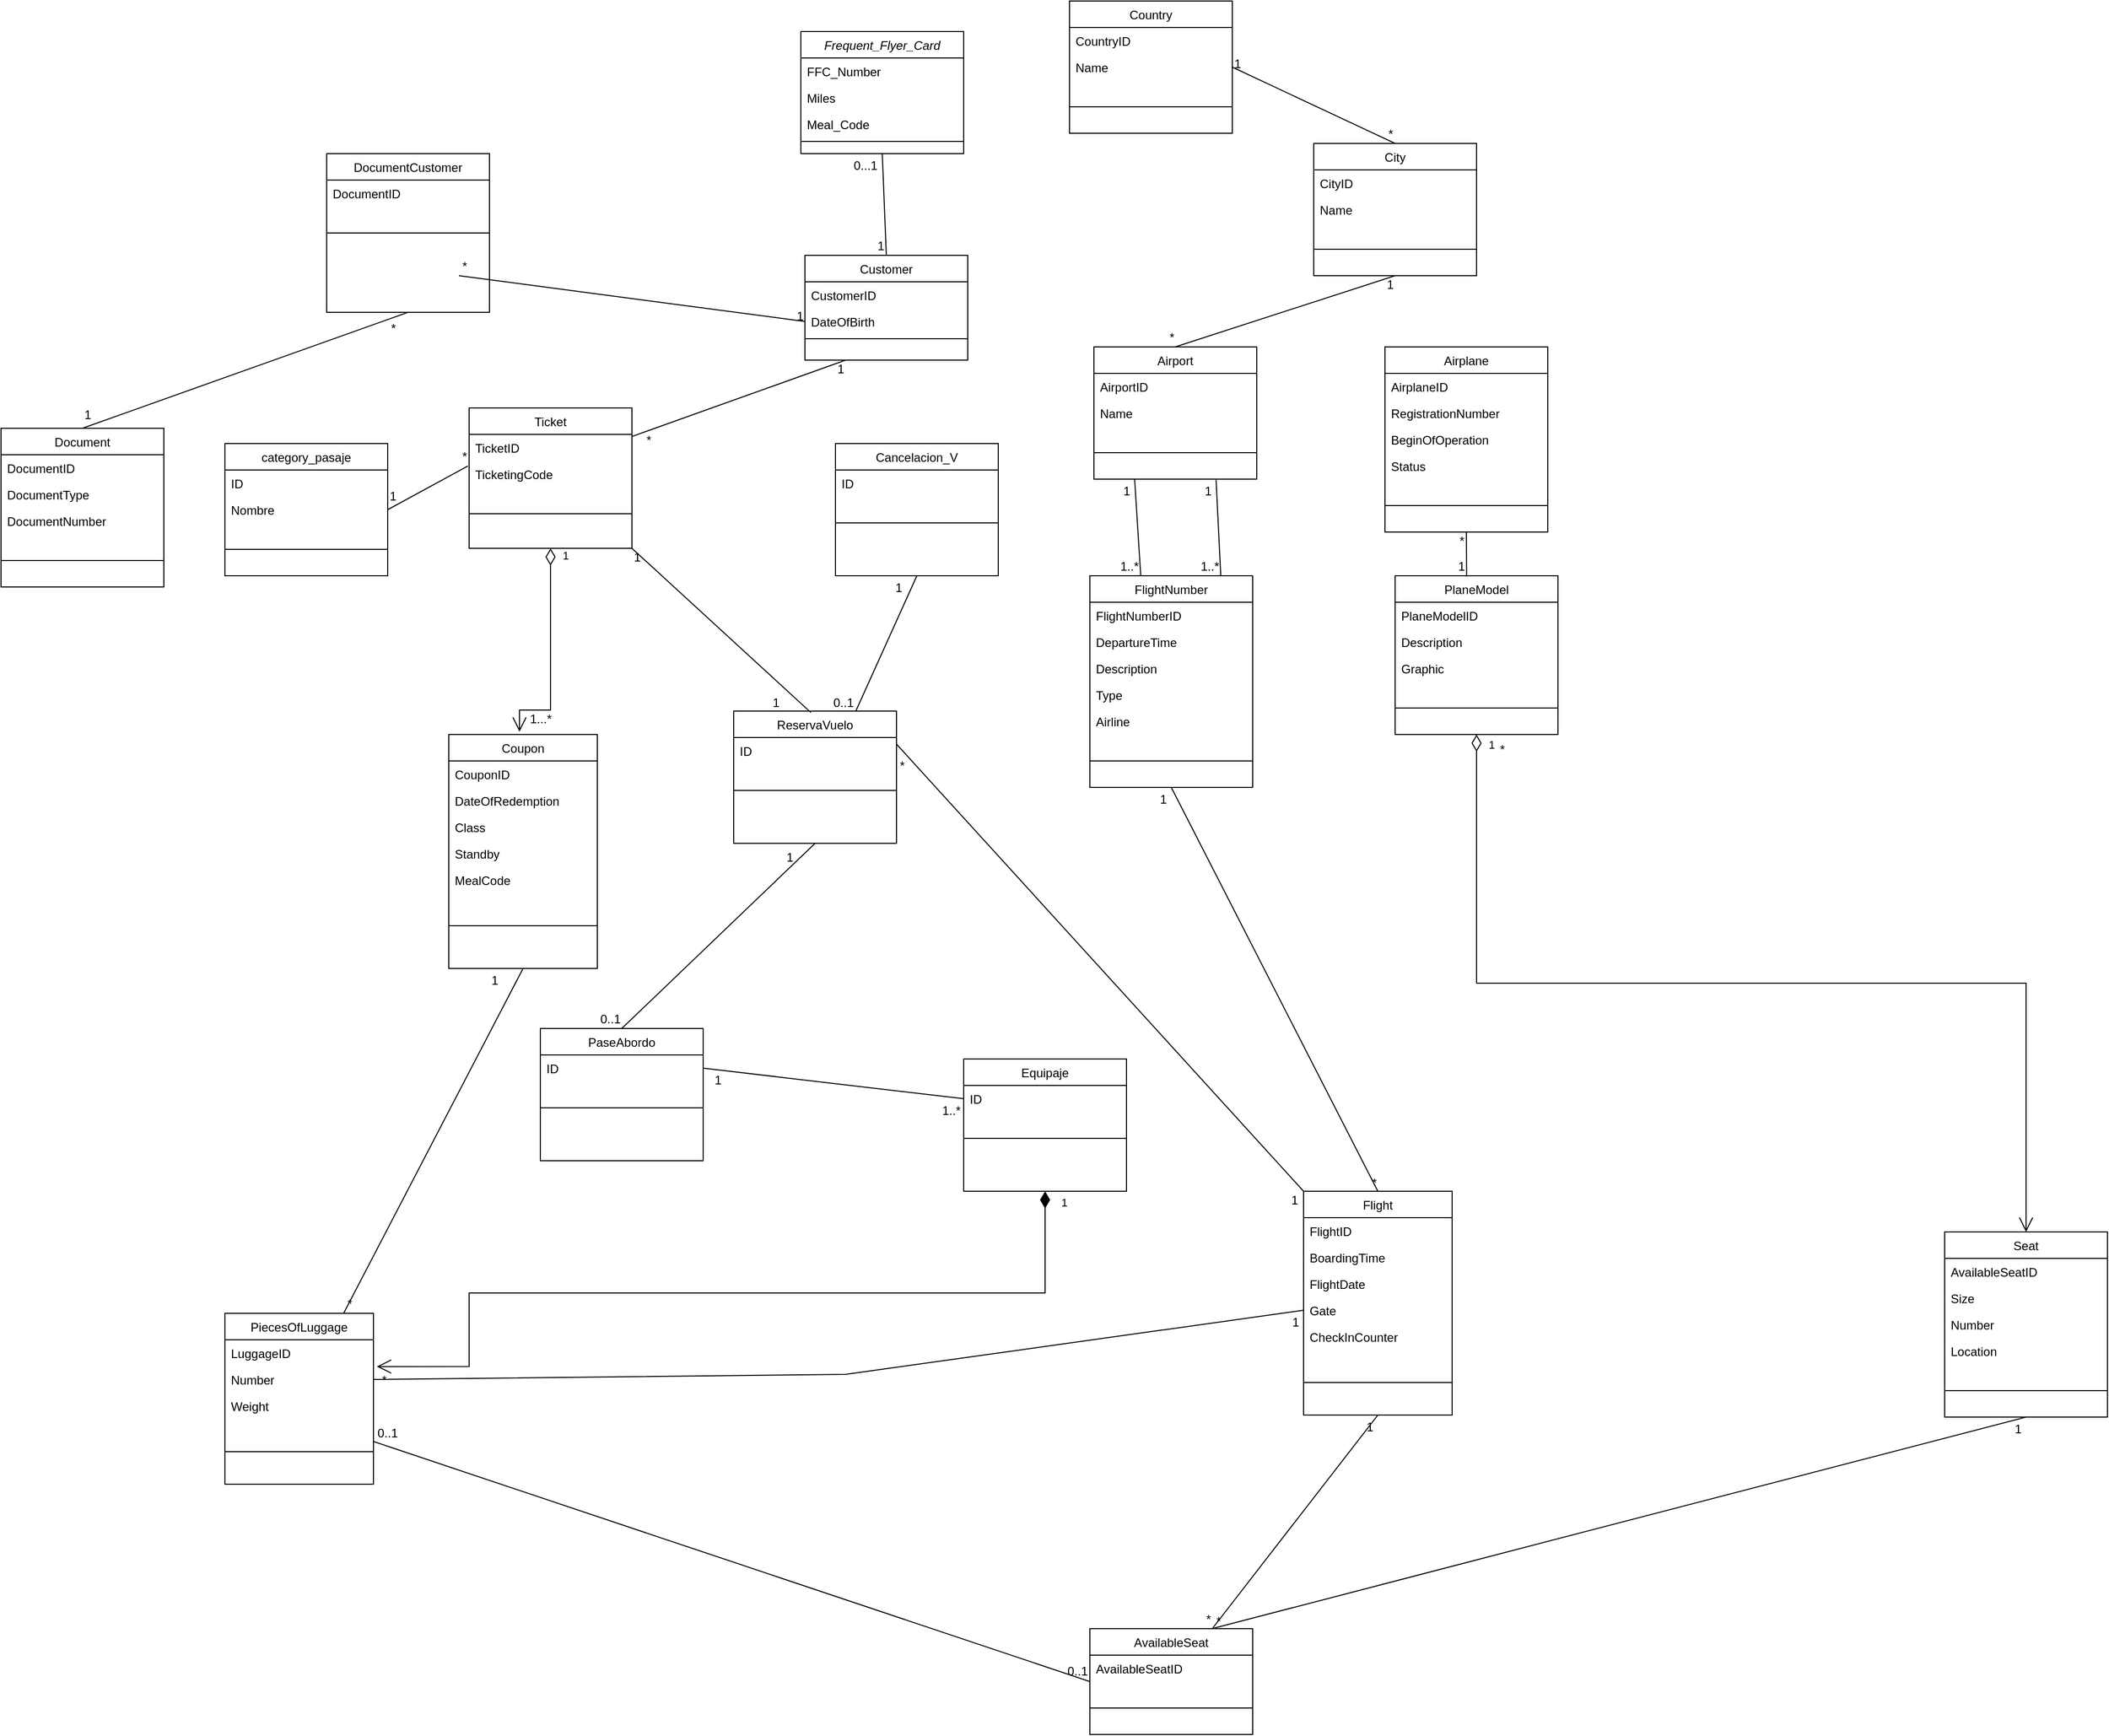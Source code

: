 <mxfile version="24.7.10">
  <diagram id="C5RBs43oDa-KdzZeNtuy" name="Page-1">
    <mxGraphModel dx="1706" dy="371" grid="1" gridSize="10" guides="1" tooltips="1" connect="1" arrows="1" fold="1" page="1" pageScale="1" pageWidth="827" pageHeight="1169" math="0" shadow="0">
      <root>
        <mxCell id="WIyWlLk6GJQsqaUBKTNV-0" />
        <mxCell id="WIyWlLk6GJQsqaUBKTNV-1" parent="WIyWlLk6GJQsqaUBKTNV-0" />
        <mxCell id="zkfFHV4jXpPFQw0GAbJ--0" value="Frequent_Flyer_Card" style="swimlane;fontStyle=2;align=center;verticalAlign=top;childLayout=stackLayout;horizontal=1;startSize=26;horizontalStack=0;resizeParent=1;resizeLast=0;collapsible=1;marginBottom=0;rounded=0;shadow=0;strokeWidth=1;" parent="WIyWlLk6GJQsqaUBKTNV-1" vertex="1">
          <mxGeometry x="46" y="50" width="160" height="120" as="geometry">
            <mxRectangle x="230" y="140" width="160" height="26" as="alternateBounds" />
          </mxGeometry>
        </mxCell>
        <mxCell id="zkfFHV4jXpPFQw0GAbJ--1" value="FFC_Number " style="text;align=left;verticalAlign=top;spacingLeft=4;spacingRight=4;overflow=hidden;rotatable=0;points=[[0,0.5],[1,0.5]];portConstraint=eastwest;" parent="zkfFHV4jXpPFQw0GAbJ--0" vertex="1">
          <mxGeometry y="26" width="160" height="26" as="geometry" />
        </mxCell>
        <mxCell id="zkfFHV4jXpPFQw0GAbJ--2" value="Miles " style="text;align=left;verticalAlign=top;spacingLeft=4;spacingRight=4;overflow=hidden;rotatable=0;points=[[0,0.5],[1,0.5]];portConstraint=eastwest;rounded=0;shadow=0;html=0;" parent="zkfFHV4jXpPFQw0GAbJ--0" vertex="1">
          <mxGeometry y="52" width="160" height="26" as="geometry" />
        </mxCell>
        <mxCell id="zkfFHV4jXpPFQw0GAbJ--3" value="Meal_Code " style="text;align=left;verticalAlign=top;spacingLeft=4;spacingRight=4;overflow=hidden;rotatable=0;points=[[0,0.5],[1,0.5]];portConstraint=eastwest;rounded=0;shadow=0;html=0;" parent="zkfFHV4jXpPFQw0GAbJ--0" vertex="1">
          <mxGeometry y="78" width="160" height="26" as="geometry" />
        </mxCell>
        <mxCell id="zkfFHV4jXpPFQw0GAbJ--4" value="" style="line;html=1;strokeWidth=1;align=left;verticalAlign=middle;spacingTop=-1;spacingLeft=3;spacingRight=3;rotatable=0;labelPosition=right;points=[];portConstraint=eastwest;" parent="zkfFHV4jXpPFQw0GAbJ--0" vertex="1">
          <mxGeometry y="104" width="160" height="8" as="geometry" />
        </mxCell>
        <mxCell id="zkfFHV4jXpPFQw0GAbJ--6" value="Ticket " style="swimlane;fontStyle=0;align=center;verticalAlign=top;childLayout=stackLayout;horizontal=1;startSize=26;horizontalStack=0;resizeParent=1;resizeLast=0;collapsible=1;marginBottom=0;rounded=0;shadow=0;strokeWidth=1;" parent="WIyWlLk6GJQsqaUBKTNV-1" vertex="1">
          <mxGeometry x="-280" y="420" width="160" height="138" as="geometry">
            <mxRectangle x="130" y="380" width="160" height="26" as="alternateBounds" />
          </mxGeometry>
        </mxCell>
        <mxCell id="zkfFHV4jXpPFQw0GAbJ--7" value="TicketID " style="text;align=left;verticalAlign=top;spacingLeft=4;spacingRight=4;overflow=hidden;rotatable=0;points=[[0,0.5],[1,0.5]];portConstraint=eastwest;" parent="zkfFHV4jXpPFQw0GAbJ--6" vertex="1">
          <mxGeometry y="26" width="160" height="26" as="geometry" />
        </mxCell>
        <mxCell id="zkfFHV4jXpPFQw0GAbJ--8" value="TicketingCode " style="text;align=left;verticalAlign=top;spacingLeft=4;spacingRight=4;overflow=hidden;rotatable=0;points=[[0,0.5],[1,0.5]];portConstraint=eastwest;rounded=0;shadow=0;html=0;" parent="zkfFHV4jXpPFQw0GAbJ--6" vertex="1">
          <mxGeometry y="52" width="160" height="26" as="geometry" />
        </mxCell>
        <mxCell id="zkfFHV4jXpPFQw0GAbJ--9" value="" style="line;html=1;strokeWidth=1;align=left;verticalAlign=middle;spacingTop=-1;spacingLeft=3;spacingRight=3;rotatable=0;labelPosition=right;points=[];portConstraint=eastwest;" parent="zkfFHV4jXpPFQw0GAbJ--6" vertex="1">
          <mxGeometry y="78" width="160" height="52" as="geometry" />
        </mxCell>
        <mxCell id="zkfFHV4jXpPFQw0GAbJ--13" value="Coupon" style="swimlane;fontStyle=0;align=center;verticalAlign=top;childLayout=stackLayout;horizontal=1;startSize=26;horizontalStack=0;resizeParent=1;resizeLast=0;collapsible=1;marginBottom=0;rounded=0;shadow=0;strokeWidth=1;" parent="WIyWlLk6GJQsqaUBKTNV-1" vertex="1">
          <mxGeometry x="-300" y="741" width="146" height="230" as="geometry">
            <mxRectangle x="340" y="380" width="170" height="26" as="alternateBounds" />
          </mxGeometry>
        </mxCell>
        <mxCell id="zkfFHV4jXpPFQw0GAbJ--14" value="CouponID " style="text;align=left;verticalAlign=top;spacingLeft=4;spacingRight=4;overflow=hidden;rotatable=0;points=[[0,0.5],[1,0.5]];portConstraint=eastwest;" parent="zkfFHV4jXpPFQw0GAbJ--13" vertex="1">
          <mxGeometry y="26" width="146" height="26" as="geometry" />
        </mxCell>
        <mxCell id="aEW0kVgcBHZRuqcz1grC-17" value="DateOfRedemption " style="text;align=left;verticalAlign=top;spacingLeft=4;spacingRight=4;overflow=hidden;rotatable=0;points=[[0,0.5],[1,0.5]];portConstraint=eastwest;" parent="zkfFHV4jXpPFQw0GAbJ--13" vertex="1">
          <mxGeometry y="52" width="146" height="26" as="geometry" />
        </mxCell>
        <mxCell id="aEW0kVgcBHZRuqcz1grC-18" value="Class " style="text;align=left;verticalAlign=top;spacingLeft=4;spacingRight=4;overflow=hidden;rotatable=0;points=[[0,0.5],[1,0.5]];portConstraint=eastwest;" parent="zkfFHV4jXpPFQw0GAbJ--13" vertex="1">
          <mxGeometry y="78" width="146" height="26" as="geometry" />
        </mxCell>
        <mxCell id="aEW0kVgcBHZRuqcz1grC-19" value="Standby " style="text;align=left;verticalAlign=top;spacingLeft=4;spacingRight=4;overflow=hidden;rotatable=0;points=[[0,0.5],[1,0.5]];portConstraint=eastwest;" parent="zkfFHV4jXpPFQw0GAbJ--13" vertex="1">
          <mxGeometry y="104" width="146" height="26" as="geometry" />
        </mxCell>
        <mxCell id="aEW0kVgcBHZRuqcz1grC-20" value="MealCode " style="text;align=left;verticalAlign=top;spacingLeft=4;spacingRight=4;overflow=hidden;rotatable=0;points=[[0,0.5],[1,0.5]];portConstraint=eastwest;" parent="zkfFHV4jXpPFQw0GAbJ--13" vertex="1">
          <mxGeometry y="130" width="146" height="26" as="geometry" />
        </mxCell>
        <mxCell id="zkfFHV4jXpPFQw0GAbJ--15" value="" style="line;html=1;strokeWidth=1;align=left;verticalAlign=middle;spacingTop=-1;spacingLeft=3;spacingRight=3;rotatable=0;labelPosition=right;points=[];portConstraint=eastwest;" parent="zkfFHV4jXpPFQw0GAbJ--13" vertex="1">
          <mxGeometry y="156" width="146" height="64" as="geometry" />
        </mxCell>
        <mxCell id="zkfFHV4jXpPFQw0GAbJ--17" value="Customer" style="swimlane;fontStyle=0;align=center;verticalAlign=top;childLayout=stackLayout;horizontal=1;startSize=26;horizontalStack=0;resizeParent=1;resizeLast=0;collapsible=1;marginBottom=0;rounded=0;shadow=0;strokeWidth=1;" parent="WIyWlLk6GJQsqaUBKTNV-1" vertex="1">
          <mxGeometry x="50" y="270" width="160" height="103" as="geometry">
            <mxRectangle x="550" y="140" width="160" height="26" as="alternateBounds" />
          </mxGeometry>
        </mxCell>
        <mxCell id="zkfFHV4jXpPFQw0GAbJ--18" value="CustomerID " style="text;align=left;verticalAlign=top;spacingLeft=4;spacingRight=4;overflow=hidden;rotatable=0;points=[[0,0.5],[1,0.5]];portConstraint=eastwest;" parent="zkfFHV4jXpPFQw0GAbJ--17" vertex="1">
          <mxGeometry y="26" width="160" height="26" as="geometry" />
        </mxCell>
        <mxCell id="zkfFHV4jXpPFQw0GAbJ--20" value="DateOfBirth " style="text;align=left;verticalAlign=top;spacingLeft=4;spacingRight=4;overflow=hidden;rotatable=0;points=[[0,0.5],[1,0.5]];portConstraint=eastwest;rounded=0;shadow=0;html=0;" parent="zkfFHV4jXpPFQw0GAbJ--17" vertex="1">
          <mxGeometry y="52" width="160" height="26" as="geometry" />
        </mxCell>
        <mxCell id="zkfFHV4jXpPFQw0GAbJ--23" value="" style="line;html=1;strokeWidth=1;align=left;verticalAlign=middle;spacingTop=-1;spacingLeft=3;spacingRight=3;rotatable=0;labelPosition=right;points=[];portConstraint=eastwest;" parent="zkfFHV4jXpPFQw0GAbJ--17" vertex="1">
          <mxGeometry y="78" width="160" height="8" as="geometry" />
        </mxCell>
        <mxCell id="aEW0kVgcBHZRuqcz1grC-7" value="" style="endArrow=none;html=1;rounded=0;exitX=0.5;exitY=1;exitDx=0;exitDy=0;entryX=0.5;entryY=0;entryDx=0;entryDy=0;" parent="WIyWlLk6GJQsqaUBKTNV-1" source="zkfFHV4jXpPFQw0GAbJ--0" target="zkfFHV4jXpPFQw0GAbJ--17" edge="1">
          <mxGeometry relative="1" as="geometry">
            <mxPoint x="330" y="300" as="sourcePoint" />
            <mxPoint x="490" y="300" as="targetPoint" />
          </mxGeometry>
        </mxCell>
        <mxCell id="aEW0kVgcBHZRuqcz1grC-8" value="0...1" style="resizable=0;html=1;whiteSpace=wrap;align=left;verticalAlign=bottom;" parent="aEW0kVgcBHZRuqcz1grC-7" connectable="0" vertex="1">
          <mxGeometry x="-1" relative="1" as="geometry">
            <mxPoint x="-30" y="20" as="offset" />
          </mxGeometry>
        </mxCell>
        <mxCell id="aEW0kVgcBHZRuqcz1grC-9" value="1" style="resizable=0;html=1;whiteSpace=wrap;align=right;verticalAlign=bottom;" parent="aEW0kVgcBHZRuqcz1grC-7" connectable="0" vertex="1">
          <mxGeometry x="1" relative="1" as="geometry" />
        </mxCell>
        <mxCell id="aEW0kVgcBHZRuqcz1grC-14" value="" style="endArrow=none;html=1;rounded=0;entryX=0.998;entryY=0.083;entryDx=0;entryDy=0;exitX=0.25;exitY=1;exitDx=0;exitDy=0;entryPerimeter=0;" parent="WIyWlLk6GJQsqaUBKTNV-1" source="zkfFHV4jXpPFQw0GAbJ--17" target="zkfFHV4jXpPFQw0GAbJ--7" edge="1">
          <mxGeometry relative="1" as="geometry">
            <mxPoint x="110" y="450" as="sourcePoint" />
            <mxPoint x="-100" y="467" as="targetPoint" />
          </mxGeometry>
        </mxCell>
        <mxCell id="aEW0kVgcBHZRuqcz1grC-15" value="1" style="resizable=0;html=1;whiteSpace=wrap;align=left;verticalAlign=bottom;" parent="aEW0kVgcBHZRuqcz1grC-14" connectable="0" vertex="1">
          <mxGeometry x="-1" relative="1" as="geometry">
            <mxPoint x="-10" y="17" as="offset" />
          </mxGeometry>
        </mxCell>
        <mxCell id="aEW0kVgcBHZRuqcz1grC-16" value="*" style="resizable=0;html=1;whiteSpace=wrap;align=right;verticalAlign=bottom;" parent="aEW0kVgcBHZRuqcz1grC-14" connectable="0" vertex="1">
          <mxGeometry x="1" relative="1" as="geometry">
            <mxPoint x="21" y="12" as="offset" />
          </mxGeometry>
        </mxCell>
        <mxCell id="aEW0kVgcBHZRuqcz1grC-26" value="1...*" style="text;html=1;align=center;verticalAlign=middle;resizable=0;points=[];autosize=1;strokeColor=none;fillColor=none;" parent="WIyWlLk6GJQsqaUBKTNV-1" vertex="1">
          <mxGeometry x="-230" y="711" width="40" height="30" as="geometry" />
        </mxCell>
        <mxCell id="aEW0kVgcBHZRuqcz1grC-27" value="PiecesOfLuggage " style="swimlane;fontStyle=0;align=center;verticalAlign=top;childLayout=stackLayout;horizontal=1;startSize=26;horizontalStack=0;resizeParent=1;resizeLast=0;collapsible=1;marginBottom=0;rounded=0;shadow=0;strokeWidth=1;" parent="WIyWlLk6GJQsqaUBKTNV-1" vertex="1">
          <mxGeometry x="-520" y="1310" width="146" height="168" as="geometry">
            <mxRectangle x="340" y="380" width="170" height="26" as="alternateBounds" />
          </mxGeometry>
        </mxCell>
        <mxCell id="aEW0kVgcBHZRuqcz1grC-28" value="LuggageID " style="text;align=left;verticalAlign=top;spacingLeft=4;spacingRight=4;overflow=hidden;rotatable=0;points=[[0,0.5],[1,0.5]];portConstraint=eastwest;" parent="aEW0kVgcBHZRuqcz1grC-27" vertex="1">
          <mxGeometry y="26" width="146" height="26" as="geometry" />
        </mxCell>
        <mxCell id="aEW0kVgcBHZRuqcz1grC-29" value="Number " style="text;align=left;verticalAlign=top;spacingLeft=4;spacingRight=4;overflow=hidden;rotatable=0;points=[[0,0.5],[1,0.5]];portConstraint=eastwest;" parent="aEW0kVgcBHZRuqcz1grC-27" vertex="1">
          <mxGeometry y="52" width="146" height="26" as="geometry" />
        </mxCell>
        <mxCell id="aEW0kVgcBHZRuqcz1grC-30" value="Weight " style="text;align=left;verticalAlign=top;spacingLeft=4;spacingRight=4;overflow=hidden;rotatable=0;points=[[0,0.5],[1,0.5]];portConstraint=eastwest;" parent="aEW0kVgcBHZRuqcz1grC-27" vertex="1">
          <mxGeometry y="78" width="146" height="26" as="geometry" />
        </mxCell>
        <mxCell id="aEW0kVgcBHZRuqcz1grC-33" value="" style="line;html=1;strokeWidth=1;align=left;verticalAlign=middle;spacingTop=-1;spacingLeft=3;spacingRight=3;rotatable=0;labelPosition=right;points=[];portConstraint=eastwest;" parent="aEW0kVgcBHZRuqcz1grC-27" vertex="1">
          <mxGeometry y="104" width="146" height="64" as="geometry" />
        </mxCell>
        <mxCell id="aEW0kVgcBHZRuqcz1grC-34" value="" style="endArrow=none;html=1;rounded=0;exitX=0.5;exitY=1;exitDx=0;exitDy=0;" parent="WIyWlLk6GJQsqaUBKTNV-1" source="zkfFHV4jXpPFQw0GAbJ--13" target="aEW0kVgcBHZRuqcz1grC-27" edge="1">
          <mxGeometry relative="1" as="geometry">
            <mxPoint x="290" y="1020" as="sourcePoint" />
            <mxPoint x="450" y="1020" as="targetPoint" />
          </mxGeometry>
        </mxCell>
        <mxCell id="aEW0kVgcBHZRuqcz1grC-35" value="1" style="resizable=0;html=1;whiteSpace=wrap;align=left;verticalAlign=bottom;" parent="aEW0kVgcBHZRuqcz1grC-34" connectable="0" vertex="1">
          <mxGeometry x="-1" relative="1" as="geometry">
            <mxPoint x="-33" y="20" as="offset" />
          </mxGeometry>
        </mxCell>
        <mxCell id="aEW0kVgcBHZRuqcz1grC-36" value="*" style="resizable=0;html=1;whiteSpace=wrap;align=right;verticalAlign=bottom;" parent="aEW0kVgcBHZRuqcz1grC-34" connectable="0" vertex="1">
          <mxGeometry x="1" relative="1" as="geometry">
            <mxPoint x="10" as="offset" />
          </mxGeometry>
        </mxCell>
        <mxCell id="aEW0kVgcBHZRuqcz1grC-38" value="Flight" style="swimlane;fontStyle=0;align=center;verticalAlign=top;childLayout=stackLayout;horizontal=1;startSize=26;horizontalStack=0;resizeParent=1;resizeLast=0;collapsible=1;marginBottom=0;rounded=0;shadow=0;strokeWidth=1;" parent="WIyWlLk6GJQsqaUBKTNV-1" vertex="1">
          <mxGeometry x="540" y="1190" width="146" height="220" as="geometry">
            <mxRectangle x="340" y="380" width="170" height="26" as="alternateBounds" />
          </mxGeometry>
        </mxCell>
        <mxCell id="aEW0kVgcBHZRuqcz1grC-39" value="FlightID " style="text;align=left;verticalAlign=top;spacingLeft=4;spacingRight=4;overflow=hidden;rotatable=0;points=[[0,0.5],[1,0.5]];portConstraint=eastwest;" parent="aEW0kVgcBHZRuqcz1grC-38" vertex="1">
          <mxGeometry y="26" width="146" height="26" as="geometry" />
        </mxCell>
        <mxCell id="aEW0kVgcBHZRuqcz1grC-40" value="BoardingTime " style="text;align=left;verticalAlign=top;spacingLeft=4;spacingRight=4;overflow=hidden;rotatable=0;points=[[0,0.5],[1,0.5]];portConstraint=eastwest;" parent="aEW0kVgcBHZRuqcz1grC-38" vertex="1">
          <mxGeometry y="52" width="146" height="26" as="geometry" />
        </mxCell>
        <mxCell id="aEW0kVgcBHZRuqcz1grC-41" value="FlightDate " style="text;align=left;verticalAlign=top;spacingLeft=4;spacingRight=4;overflow=hidden;rotatable=0;points=[[0,0.5],[1,0.5]];portConstraint=eastwest;" parent="aEW0kVgcBHZRuqcz1grC-38" vertex="1">
          <mxGeometry y="78" width="146" height="26" as="geometry" />
        </mxCell>
        <mxCell id="aEW0kVgcBHZRuqcz1grC-43" value="Gate " style="text;align=left;verticalAlign=top;spacingLeft=4;spacingRight=4;overflow=hidden;rotatable=0;points=[[0,0.5],[1,0.5]];portConstraint=eastwest;" parent="aEW0kVgcBHZRuqcz1grC-38" vertex="1">
          <mxGeometry y="104" width="146" height="26" as="geometry" />
        </mxCell>
        <mxCell id="aEW0kVgcBHZRuqcz1grC-44" value="CheckInCounter " style="text;align=left;verticalAlign=top;spacingLeft=4;spacingRight=4;overflow=hidden;rotatable=0;points=[[0,0.5],[1,0.5]];portConstraint=eastwest;" parent="aEW0kVgcBHZRuqcz1grC-38" vertex="1">
          <mxGeometry y="130" width="146" height="26" as="geometry" />
        </mxCell>
        <mxCell id="aEW0kVgcBHZRuqcz1grC-42" value="" style="line;html=1;strokeWidth=1;align=left;verticalAlign=middle;spacingTop=-1;spacingLeft=3;spacingRight=3;rotatable=0;labelPosition=right;points=[];portConstraint=eastwest;" parent="aEW0kVgcBHZRuqcz1grC-38" vertex="1">
          <mxGeometry y="156" width="146" height="64" as="geometry" />
        </mxCell>
        <mxCell id="aEW0kVgcBHZRuqcz1grC-48" value="AvailableSeat " style="swimlane;fontStyle=0;align=center;verticalAlign=top;childLayout=stackLayout;horizontal=1;startSize=26;horizontalStack=0;resizeParent=1;resizeLast=0;collapsible=1;marginBottom=0;rounded=0;shadow=0;strokeWidth=1;" parent="WIyWlLk6GJQsqaUBKTNV-1" vertex="1">
          <mxGeometry x="330" y="1620" width="160" height="104" as="geometry">
            <mxRectangle x="130" y="380" width="160" height="26" as="alternateBounds" />
          </mxGeometry>
        </mxCell>
        <mxCell id="aEW0kVgcBHZRuqcz1grC-49" value="AvailableSeatID " style="text;align=left;verticalAlign=top;spacingLeft=4;spacingRight=4;overflow=hidden;rotatable=0;points=[[0,0.5],[1,0.5]];portConstraint=eastwest;" parent="aEW0kVgcBHZRuqcz1grC-48" vertex="1">
          <mxGeometry y="26" width="160" height="26" as="geometry" />
        </mxCell>
        <mxCell id="aEW0kVgcBHZRuqcz1grC-51" value="" style="line;html=1;strokeWidth=1;align=left;verticalAlign=middle;spacingTop=-1;spacingLeft=3;spacingRight=3;rotatable=0;labelPosition=right;points=[];portConstraint=eastwest;" parent="aEW0kVgcBHZRuqcz1grC-48" vertex="1">
          <mxGeometry y="52" width="160" height="52" as="geometry" />
        </mxCell>
        <mxCell id="aEW0kVgcBHZRuqcz1grC-52" value="" style="endArrow=none;html=1;rounded=0;exitX=0.5;exitY=1;exitDx=0;exitDy=0;" parent="WIyWlLk6GJQsqaUBKTNV-1" source="aEW0kVgcBHZRuqcz1grC-38" target="aEW0kVgcBHZRuqcz1grC-48" edge="1">
          <mxGeometry relative="1" as="geometry">
            <mxPoint x="299" y="1190.0" as="sourcePoint" />
            <mxPoint x="145" y="1344.0" as="targetPoint" />
          </mxGeometry>
        </mxCell>
        <mxCell id="aEW0kVgcBHZRuqcz1grC-53" value="1" style="resizable=0;html=1;whiteSpace=wrap;align=left;verticalAlign=bottom;" parent="aEW0kVgcBHZRuqcz1grC-52" connectable="0" vertex="1">
          <mxGeometry x="-1" relative="1" as="geometry">
            <mxPoint x="-13" y="20" as="offset" />
          </mxGeometry>
        </mxCell>
        <mxCell id="aEW0kVgcBHZRuqcz1grC-54" value="*" style="resizable=0;html=1;whiteSpace=wrap;align=right;verticalAlign=bottom;" parent="aEW0kVgcBHZRuqcz1grC-52" connectable="0" vertex="1">
          <mxGeometry x="1" relative="1" as="geometry" />
        </mxCell>
        <mxCell id="aEW0kVgcBHZRuqcz1grC-55" value="" style="endArrow=none;html=1;rounded=0;exitX=0;exitY=0.5;exitDx=0;exitDy=0;entryX=1;entryY=0.75;entryDx=0;entryDy=0;" parent="WIyWlLk6GJQsqaUBKTNV-1" source="aEW0kVgcBHZRuqcz1grC-48" target="aEW0kVgcBHZRuqcz1grC-27" edge="1">
          <mxGeometry relative="1" as="geometry">
            <mxPoint x="294" y="1190.0" as="sourcePoint" />
            <mxPoint x="140" y="1344.0" as="targetPoint" />
          </mxGeometry>
        </mxCell>
        <mxCell id="aEW0kVgcBHZRuqcz1grC-56" value="0..1" style="resizable=0;html=1;whiteSpace=wrap;align=left;verticalAlign=bottom;" parent="aEW0kVgcBHZRuqcz1grC-55" connectable="0" vertex="1">
          <mxGeometry x="-1" relative="1" as="geometry">
            <mxPoint x="-24" y="-2" as="offset" />
          </mxGeometry>
        </mxCell>
        <mxCell id="aEW0kVgcBHZRuqcz1grC-57" value="0..1" style="resizable=0;html=1;whiteSpace=wrap;align=right;verticalAlign=bottom;" parent="aEW0kVgcBHZRuqcz1grC-55" connectable="0" vertex="1">
          <mxGeometry x="1" relative="1" as="geometry">
            <mxPoint x="25" as="offset" />
          </mxGeometry>
        </mxCell>
        <mxCell id="aEW0kVgcBHZRuqcz1grC-45" value="" style="endArrow=none;html=1;rounded=0;exitX=0;exitY=0.5;exitDx=0;exitDy=0;entryX=1;entryY=0.5;entryDx=0;entryDy=0;" parent="WIyWlLk6GJQsqaUBKTNV-1" source="aEW0kVgcBHZRuqcz1grC-43" target="aEW0kVgcBHZRuqcz1grC-29" edge="1">
          <mxGeometry relative="1" as="geometry">
            <mxPoint x="330" y="989.0" as="sourcePoint" />
            <mxPoint x="145" y="1130" as="targetPoint" />
            <Array as="points">
              <mxPoint x="90" y="1370" />
            </Array>
          </mxGeometry>
        </mxCell>
        <mxCell id="aEW0kVgcBHZRuqcz1grC-46" value="1" style="resizable=0;html=1;whiteSpace=wrap;align=left;verticalAlign=bottom;" parent="aEW0kVgcBHZRuqcz1grC-45" connectable="0" vertex="1">
          <mxGeometry x="-1" relative="1" as="geometry">
            <mxPoint x="-13" y="20" as="offset" />
          </mxGeometry>
        </mxCell>
        <mxCell id="aEW0kVgcBHZRuqcz1grC-47" value="*" style="resizable=0;html=1;whiteSpace=wrap;align=right;verticalAlign=bottom;" parent="aEW0kVgcBHZRuqcz1grC-45" connectable="0" vertex="1">
          <mxGeometry x="1" relative="1" as="geometry">
            <mxPoint x="15" y="9" as="offset" />
          </mxGeometry>
        </mxCell>
        <mxCell id="aEW0kVgcBHZRuqcz1grC-58" value="Seat" style="swimlane;fontStyle=0;align=center;verticalAlign=top;childLayout=stackLayout;horizontal=1;startSize=26;horizontalStack=0;resizeParent=1;resizeLast=0;collapsible=1;marginBottom=0;rounded=0;shadow=0;strokeWidth=1;" parent="WIyWlLk6GJQsqaUBKTNV-1" vertex="1">
          <mxGeometry x="1170" y="1230" width="160" height="182" as="geometry">
            <mxRectangle x="130" y="380" width="160" height="26" as="alternateBounds" />
          </mxGeometry>
        </mxCell>
        <mxCell id="aEW0kVgcBHZRuqcz1grC-59" value="AvailableSeatID " style="text;align=left;verticalAlign=top;spacingLeft=4;spacingRight=4;overflow=hidden;rotatable=0;points=[[0,0.5],[1,0.5]];portConstraint=eastwest;" parent="aEW0kVgcBHZRuqcz1grC-58" vertex="1">
          <mxGeometry y="26" width="160" height="26" as="geometry" />
        </mxCell>
        <mxCell id="aEW0kVgcBHZRuqcz1grC-61" value="Size " style="text;align=left;verticalAlign=top;spacingLeft=4;spacingRight=4;overflow=hidden;rotatable=0;points=[[0,0.5],[1,0.5]];portConstraint=eastwest;" parent="aEW0kVgcBHZRuqcz1grC-58" vertex="1">
          <mxGeometry y="52" width="160" height="26" as="geometry" />
        </mxCell>
        <mxCell id="aEW0kVgcBHZRuqcz1grC-62" value="Number " style="text;align=left;verticalAlign=top;spacingLeft=4;spacingRight=4;overflow=hidden;rotatable=0;points=[[0,0.5],[1,0.5]];portConstraint=eastwest;" parent="aEW0kVgcBHZRuqcz1grC-58" vertex="1">
          <mxGeometry y="78" width="160" height="26" as="geometry" />
        </mxCell>
        <mxCell id="aEW0kVgcBHZRuqcz1grC-63" value="Location" style="text;align=left;verticalAlign=top;spacingLeft=4;spacingRight=4;overflow=hidden;rotatable=0;points=[[0,0.5],[1,0.5]];portConstraint=eastwest;" parent="aEW0kVgcBHZRuqcz1grC-58" vertex="1">
          <mxGeometry y="104" width="160" height="26" as="geometry" />
        </mxCell>
        <mxCell id="aEW0kVgcBHZRuqcz1grC-60" value="" style="line;html=1;strokeWidth=1;align=left;verticalAlign=middle;spacingTop=-1;spacingLeft=3;spacingRight=3;rotatable=0;labelPosition=right;points=[];portConstraint=eastwest;" parent="aEW0kVgcBHZRuqcz1grC-58" vertex="1">
          <mxGeometry y="130" width="160" height="52" as="geometry" />
        </mxCell>
        <mxCell id="aEW0kVgcBHZRuqcz1grC-64" value="" style="endArrow=none;html=1;rounded=0;exitX=0.5;exitY=1;exitDx=0;exitDy=0;entryX=0.75;entryY=0;entryDx=0;entryDy=0;" parent="WIyWlLk6GJQsqaUBKTNV-1" source="aEW0kVgcBHZRuqcz1grC-58" target="aEW0kVgcBHZRuqcz1grC-48" edge="1">
          <mxGeometry relative="1" as="geometry">
            <mxPoint x="696" y="1052" as="sourcePoint" />
            <mxPoint x="440" y="1130" as="targetPoint" />
          </mxGeometry>
        </mxCell>
        <mxCell id="aEW0kVgcBHZRuqcz1grC-65" value="1" style="resizable=0;html=1;whiteSpace=wrap;align=left;verticalAlign=bottom;" parent="aEW0kVgcBHZRuqcz1grC-64" connectable="0" vertex="1">
          <mxGeometry x="-1" relative="1" as="geometry">
            <mxPoint x="-13" y="20" as="offset" />
          </mxGeometry>
        </mxCell>
        <mxCell id="aEW0kVgcBHZRuqcz1grC-66" value="*" style="resizable=0;html=1;whiteSpace=wrap;align=right;verticalAlign=bottom;" parent="aEW0kVgcBHZRuqcz1grC-64" connectable="0" vertex="1">
          <mxGeometry x="1" relative="1" as="geometry">
            <mxPoint x="10" y="2" as="offset" />
          </mxGeometry>
        </mxCell>
        <mxCell id="aEW0kVgcBHZRuqcz1grC-67" value="PlaneModel&#xa;" style="swimlane;fontStyle=0;align=center;verticalAlign=top;childLayout=stackLayout;horizontal=1;startSize=26;horizontalStack=0;resizeParent=1;resizeLast=0;collapsible=1;marginBottom=0;rounded=0;shadow=0;strokeWidth=1;" parent="WIyWlLk6GJQsqaUBKTNV-1" vertex="1">
          <mxGeometry x="630" y="585" width="160" height="156" as="geometry">
            <mxRectangle x="130" y="380" width="160" height="26" as="alternateBounds" />
          </mxGeometry>
        </mxCell>
        <mxCell id="aEW0kVgcBHZRuqcz1grC-68" value="PlaneModelID " style="text;align=left;verticalAlign=top;spacingLeft=4;spacingRight=4;overflow=hidden;rotatable=0;points=[[0,0.5],[1,0.5]];portConstraint=eastwest;" parent="aEW0kVgcBHZRuqcz1grC-67" vertex="1">
          <mxGeometry y="26" width="160" height="26" as="geometry" />
        </mxCell>
        <mxCell id="aEW0kVgcBHZRuqcz1grC-70" value="Description " style="text;align=left;verticalAlign=top;spacingLeft=4;spacingRight=4;overflow=hidden;rotatable=0;points=[[0,0.5],[1,0.5]];portConstraint=eastwest;" parent="aEW0kVgcBHZRuqcz1grC-67" vertex="1">
          <mxGeometry y="52" width="160" height="26" as="geometry" />
        </mxCell>
        <mxCell id="aEW0kVgcBHZRuqcz1grC-71" value="Graphic " style="text;align=left;verticalAlign=top;spacingLeft=4;spacingRight=4;overflow=hidden;rotatable=0;points=[[0,0.5],[1,0.5]];portConstraint=eastwest;" parent="aEW0kVgcBHZRuqcz1grC-67" vertex="1">
          <mxGeometry y="78" width="160" height="26" as="geometry" />
        </mxCell>
        <mxCell id="aEW0kVgcBHZRuqcz1grC-69" value="" style="line;html=1;strokeWidth=1;align=left;verticalAlign=middle;spacingTop=-1;spacingLeft=3;spacingRight=3;rotatable=0;labelPosition=right;points=[];portConstraint=eastwest;" parent="aEW0kVgcBHZRuqcz1grC-67" vertex="1">
          <mxGeometry y="104" width="160" height="52" as="geometry" />
        </mxCell>
        <mxCell id="aEW0kVgcBHZRuqcz1grC-76" value="1" style="endArrow=open;html=1;endSize=12;startArrow=diamondThin;startSize=14;startFill=0;edgeStyle=orthogonalEdgeStyle;align=left;verticalAlign=bottom;rounded=0;entryX=0.5;entryY=0;entryDx=0;entryDy=0;exitX=0.5;exitY=1;exitDx=0;exitDy=0;" parent="WIyWlLk6GJQsqaUBKTNV-1" source="aEW0kVgcBHZRuqcz1grC-67" target="aEW0kVgcBHZRuqcz1grC-58" edge="1">
          <mxGeometry x="-0.963" y="10" relative="1" as="geometry">
            <mxPoint x="710" y="780" as="sourcePoint" />
            <mxPoint x="550" y="810" as="targetPoint" />
            <mxPoint as="offset" />
          </mxGeometry>
        </mxCell>
        <mxCell id="aEW0kVgcBHZRuqcz1grC-77" value="*" style="text;html=1;align=center;verticalAlign=middle;resizable=0;points=[];autosize=1;strokeColor=none;fillColor=none;" parent="WIyWlLk6GJQsqaUBKTNV-1" vertex="1">
          <mxGeometry x="720" y="741" width="30" height="30" as="geometry" />
        </mxCell>
        <mxCell id="aEW0kVgcBHZRuqcz1grC-79" value="1" style="endArrow=open;html=1;endSize=12;startArrow=diamondThin;startSize=14;startFill=0;edgeStyle=orthogonalEdgeStyle;align=left;verticalAlign=bottom;rounded=0;exitX=0.5;exitY=1;exitDx=0;exitDy=0;entryX=0.476;entryY=-0.012;entryDx=0;entryDy=0;entryPerimeter=0;" parent="WIyWlLk6GJQsqaUBKTNV-1" source="zkfFHV4jXpPFQw0GAbJ--6" target="zkfFHV4jXpPFQw0GAbJ--13" edge="1">
          <mxGeometry x="-0.853" y="10" relative="1" as="geometry">
            <mxPoint x="154.3" y="610.0" as="sourcePoint" />
            <mxPoint x="120" y="690" as="targetPoint" />
            <Array as="points">
              <mxPoint x="-200" y="717" />
            </Array>
            <mxPoint as="offset" />
          </mxGeometry>
        </mxCell>
        <mxCell id="aEW0kVgcBHZRuqcz1grC-81" value="FlightNumber" style="swimlane;fontStyle=0;align=center;verticalAlign=top;childLayout=stackLayout;horizontal=1;startSize=26;horizontalStack=0;resizeParent=1;resizeLast=0;collapsible=1;marginBottom=0;rounded=0;shadow=0;strokeWidth=1;" parent="WIyWlLk6GJQsqaUBKTNV-1" vertex="1">
          <mxGeometry x="330" y="585" width="160" height="208" as="geometry">
            <mxRectangle x="130" y="380" width="160" height="26" as="alternateBounds" />
          </mxGeometry>
        </mxCell>
        <mxCell id="aEW0kVgcBHZRuqcz1grC-82" value="FlightNumberID " style="text;align=left;verticalAlign=top;spacingLeft=4;spacingRight=4;overflow=hidden;rotatable=0;points=[[0,0.5],[1,0.5]];portConstraint=eastwest;" parent="aEW0kVgcBHZRuqcz1grC-81" vertex="1">
          <mxGeometry y="26" width="160" height="26" as="geometry" />
        </mxCell>
        <mxCell id="aEW0kVgcBHZRuqcz1grC-84" value="DepartureTime " style="text;align=left;verticalAlign=top;spacingLeft=4;spacingRight=4;overflow=hidden;rotatable=0;points=[[0,0.5],[1,0.5]];portConstraint=eastwest;" parent="aEW0kVgcBHZRuqcz1grC-81" vertex="1">
          <mxGeometry y="52" width="160" height="26" as="geometry" />
        </mxCell>
        <mxCell id="aEW0kVgcBHZRuqcz1grC-85" value="Description " style="text;align=left;verticalAlign=top;spacingLeft=4;spacingRight=4;overflow=hidden;rotatable=0;points=[[0,0.5],[1,0.5]];portConstraint=eastwest;" parent="aEW0kVgcBHZRuqcz1grC-81" vertex="1">
          <mxGeometry y="78" width="160" height="26" as="geometry" />
        </mxCell>
        <mxCell id="aEW0kVgcBHZRuqcz1grC-86" value="Type " style="text;align=left;verticalAlign=top;spacingLeft=4;spacingRight=4;overflow=hidden;rotatable=0;points=[[0,0.5],[1,0.5]];portConstraint=eastwest;" parent="aEW0kVgcBHZRuqcz1grC-81" vertex="1">
          <mxGeometry y="104" width="160" height="26" as="geometry" />
        </mxCell>
        <mxCell id="aEW0kVgcBHZRuqcz1grC-87" value="Airline " style="text;align=left;verticalAlign=top;spacingLeft=4;spacingRight=4;overflow=hidden;rotatable=0;points=[[0,0.5],[1,0.5]];portConstraint=eastwest;" parent="aEW0kVgcBHZRuqcz1grC-81" vertex="1">
          <mxGeometry y="130" width="160" height="26" as="geometry" />
        </mxCell>
        <mxCell id="aEW0kVgcBHZRuqcz1grC-83" value="" style="line;html=1;strokeWidth=1;align=left;verticalAlign=middle;spacingTop=-1;spacingLeft=3;spacingRight=3;rotatable=0;labelPosition=right;points=[];portConstraint=eastwest;" parent="aEW0kVgcBHZRuqcz1grC-81" vertex="1">
          <mxGeometry y="156" width="160" height="52" as="geometry" />
        </mxCell>
        <mxCell id="aEW0kVgcBHZRuqcz1grC-88" value="" style="endArrow=none;html=1;rounded=0;exitX=0.5;exitY=1;exitDx=0;exitDy=0;entryX=0.5;entryY=0;entryDx=0;entryDy=0;" parent="WIyWlLk6GJQsqaUBKTNV-1" source="aEW0kVgcBHZRuqcz1grC-81" target="aEW0kVgcBHZRuqcz1grC-38" edge="1">
          <mxGeometry relative="1" as="geometry">
            <mxPoint x="143" y="970" as="sourcePoint" />
            <mxPoint x="109" y="1076" as="targetPoint" />
          </mxGeometry>
        </mxCell>
        <mxCell id="aEW0kVgcBHZRuqcz1grC-89" value="1" style="resizable=0;html=1;whiteSpace=wrap;align=left;verticalAlign=bottom;" parent="aEW0kVgcBHZRuqcz1grC-88" connectable="0" vertex="1">
          <mxGeometry x="-1" relative="1" as="geometry">
            <mxPoint x="-13" y="20" as="offset" />
          </mxGeometry>
        </mxCell>
        <mxCell id="aEW0kVgcBHZRuqcz1grC-90" value="*" style="resizable=0;html=1;whiteSpace=wrap;align=right;verticalAlign=bottom;" parent="aEW0kVgcBHZRuqcz1grC-88" connectable="0" vertex="1">
          <mxGeometry x="1" relative="1" as="geometry" />
        </mxCell>
        <mxCell id="aEW0kVgcBHZRuqcz1grC-91" value="Airport" style="swimlane;fontStyle=0;align=center;verticalAlign=top;childLayout=stackLayout;horizontal=1;startSize=26;horizontalStack=0;resizeParent=1;resizeLast=0;collapsible=1;marginBottom=0;rounded=0;shadow=0;strokeWidth=1;" parent="WIyWlLk6GJQsqaUBKTNV-1" vertex="1">
          <mxGeometry x="334" y="360" width="160" height="130" as="geometry">
            <mxRectangle x="130" y="380" width="160" height="26" as="alternateBounds" />
          </mxGeometry>
        </mxCell>
        <mxCell id="aEW0kVgcBHZRuqcz1grC-92" value="AirportID " style="text;align=left;verticalAlign=top;spacingLeft=4;spacingRight=4;overflow=hidden;rotatable=0;points=[[0,0.5],[1,0.5]];portConstraint=eastwest;" parent="aEW0kVgcBHZRuqcz1grC-91" vertex="1">
          <mxGeometry y="26" width="160" height="26" as="geometry" />
        </mxCell>
        <mxCell id="aEW0kVgcBHZRuqcz1grC-94" value="Name " style="text;align=left;verticalAlign=top;spacingLeft=4;spacingRight=4;overflow=hidden;rotatable=0;points=[[0,0.5],[1,0.5]];portConstraint=eastwest;" parent="aEW0kVgcBHZRuqcz1grC-91" vertex="1">
          <mxGeometry y="52" width="160" height="26" as="geometry" />
        </mxCell>
        <mxCell id="aEW0kVgcBHZRuqcz1grC-93" value="" style="line;html=1;strokeWidth=1;align=left;verticalAlign=middle;spacingTop=-1;spacingLeft=3;spacingRight=3;rotatable=0;labelPosition=right;points=[];portConstraint=eastwest;" parent="aEW0kVgcBHZRuqcz1grC-91" vertex="1">
          <mxGeometry y="78" width="160" height="52" as="geometry" />
        </mxCell>
        <mxCell id="aEW0kVgcBHZRuqcz1grC-99" value="" style="endArrow=none;html=1;rounded=0;exitX=0.25;exitY=1;exitDx=0;exitDy=0;" parent="WIyWlLk6GJQsqaUBKTNV-1" source="aEW0kVgcBHZRuqcz1grC-91" edge="1">
          <mxGeometry relative="1" as="geometry">
            <mxPoint x="380" y="490.0" as="sourcePoint" />
            <mxPoint x="380" y="585" as="targetPoint" />
          </mxGeometry>
        </mxCell>
        <mxCell id="aEW0kVgcBHZRuqcz1grC-100" value="1" style="resizable=0;html=1;whiteSpace=wrap;align=left;verticalAlign=bottom;" parent="aEW0kVgcBHZRuqcz1grC-99" connectable="0" vertex="1">
          <mxGeometry x="-1" relative="1" as="geometry">
            <mxPoint x="-13" y="20" as="offset" />
          </mxGeometry>
        </mxCell>
        <mxCell id="aEW0kVgcBHZRuqcz1grC-101" value="1..*" style="resizable=0;html=1;whiteSpace=wrap;align=right;verticalAlign=bottom;" parent="aEW0kVgcBHZRuqcz1grC-99" connectable="0" vertex="1">
          <mxGeometry x="1" relative="1" as="geometry" />
        </mxCell>
        <mxCell id="aEW0kVgcBHZRuqcz1grC-102" value="" style="endArrow=none;html=1;rounded=0;exitX=0.75;exitY=1;exitDx=0;exitDy=0;entryX=0.804;entryY=-0.002;entryDx=0;entryDy=0;entryPerimeter=0;" parent="WIyWlLk6GJQsqaUBKTNV-1" source="aEW0kVgcBHZRuqcz1grC-91" target="aEW0kVgcBHZRuqcz1grC-81" edge="1">
          <mxGeometry relative="1" as="geometry">
            <mxPoint x="468" y="510" as="sourcePoint" />
            <mxPoint x="450" y="590" as="targetPoint" />
          </mxGeometry>
        </mxCell>
        <mxCell id="aEW0kVgcBHZRuqcz1grC-103" value="1" style="resizable=0;html=1;whiteSpace=wrap;align=left;verticalAlign=bottom;" parent="aEW0kVgcBHZRuqcz1grC-102" connectable="0" vertex="1">
          <mxGeometry x="-1" relative="1" as="geometry">
            <mxPoint x="-13" y="20" as="offset" />
          </mxGeometry>
        </mxCell>
        <mxCell id="aEW0kVgcBHZRuqcz1grC-104" value="1..*" style="resizable=0;html=1;whiteSpace=wrap;align=right;verticalAlign=bottom;" parent="aEW0kVgcBHZRuqcz1grC-102" connectable="0" vertex="1">
          <mxGeometry x="1" relative="1" as="geometry" />
        </mxCell>
        <mxCell id="aEW0kVgcBHZRuqcz1grC-105" value="Airplane" style="swimlane;fontStyle=0;align=center;verticalAlign=top;childLayout=stackLayout;horizontal=1;startSize=26;horizontalStack=0;resizeParent=1;resizeLast=0;collapsible=1;marginBottom=0;rounded=0;shadow=0;strokeWidth=1;" parent="WIyWlLk6GJQsqaUBKTNV-1" vertex="1">
          <mxGeometry x="620" y="360" width="160" height="182" as="geometry">
            <mxRectangle x="130" y="380" width="160" height="26" as="alternateBounds" />
          </mxGeometry>
        </mxCell>
        <mxCell id="aEW0kVgcBHZRuqcz1grC-106" value="AirplaneID " style="text;align=left;verticalAlign=top;spacingLeft=4;spacingRight=4;overflow=hidden;rotatable=0;points=[[0,0.5],[1,0.5]];portConstraint=eastwest;" parent="aEW0kVgcBHZRuqcz1grC-105" vertex="1">
          <mxGeometry y="26" width="160" height="26" as="geometry" />
        </mxCell>
        <mxCell id="aEW0kVgcBHZRuqcz1grC-107" value="RegistrationNumber " style="text;align=left;verticalAlign=top;spacingLeft=4;spacingRight=4;overflow=hidden;rotatable=0;points=[[0,0.5],[1,0.5]];portConstraint=eastwest;" parent="aEW0kVgcBHZRuqcz1grC-105" vertex="1">
          <mxGeometry y="52" width="160" height="26" as="geometry" />
        </mxCell>
        <mxCell id="aEW0kVgcBHZRuqcz1grC-109" value="BeginOfOperation " style="text;align=left;verticalAlign=top;spacingLeft=4;spacingRight=4;overflow=hidden;rotatable=0;points=[[0,0.5],[1,0.5]];portConstraint=eastwest;" parent="aEW0kVgcBHZRuqcz1grC-105" vertex="1">
          <mxGeometry y="78" width="160" height="26" as="geometry" />
        </mxCell>
        <mxCell id="aEW0kVgcBHZRuqcz1grC-110" value="Status " style="text;align=left;verticalAlign=top;spacingLeft=4;spacingRight=4;overflow=hidden;rotatable=0;points=[[0,0.5],[1,0.5]];portConstraint=eastwest;" parent="aEW0kVgcBHZRuqcz1grC-105" vertex="1">
          <mxGeometry y="104" width="160" height="26" as="geometry" />
        </mxCell>
        <mxCell id="aEW0kVgcBHZRuqcz1grC-108" value="" style="line;html=1;strokeWidth=1;align=left;verticalAlign=middle;spacingTop=-1;spacingLeft=3;spacingRight=3;rotatable=0;labelPosition=right;points=[];portConstraint=eastwest;" parent="aEW0kVgcBHZRuqcz1grC-105" vertex="1">
          <mxGeometry y="130" width="160" height="52" as="geometry" />
        </mxCell>
        <mxCell id="aEW0kVgcBHZRuqcz1grC-112" value="" style="endArrow=none;html=1;rounded=0;exitX=0.439;exitY=0.005;exitDx=0;exitDy=0;entryX=0.5;entryY=1;entryDx=0;entryDy=0;exitPerimeter=0;" parent="WIyWlLk6GJQsqaUBKTNV-1" source="aEW0kVgcBHZRuqcz1grC-67" target="aEW0kVgcBHZRuqcz1grC-105" edge="1">
          <mxGeometry relative="1" as="geometry">
            <mxPoint x="464" y="500" as="sourcePoint" />
            <mxPoint x="469" y="595" as="targetPoint" />
          </mxGeometry>
        </mxCell>
        <mxCell id="aEW0kVgcBHZRuqcz1grC-113" value="1" style="resizable=0;html=1;whiteSpace=wrap;align=left;verticalAlign=bottom;" parent="aEW0kVgcBHZRuqcz1grC-112" connectable="0" vertex="1">
          <mxGeometry x="-1" relative="1" as="geometry">
            <mxPoint x="-10" y="-1" as="offset" />
          </mxGeometry>
        </mxCell>
        <mxCell id="aEW0kVgcBHZRuqcz1grC-114" value="*" style="resizable=0;html=1;whiteSpace=wrap;align=right;verticalAlign=bottom;" parent="aEW0kVgcBHZRuqcz1grC-112" connectable="0" vertex="1">
          <mxGeometry x="1" relative="1" as="geometry">
            <mxPoint y="18" as="offset" />
          </mxGeometry>
        </mxCell>
        <mxCell id="emLy7oSbzxQFXPuDmbJy-0" value="Country " style="swimlane;fontStyle=0;align=center;verticalAlign=top;childLayout=stackLayout;horizontal=1;startSize=26;horizontalStack=0;resizeParent=1;resizeLast=0;collapsible=1;marginBottom=0;rounded=0;shadow=0;strokeWidth=1;" parent="WIyWlLk6GJQsqaUBKTNV-1" vertex="1">
          <mxGeometry x="310" y="20" width="160" height="130" as="geometry">
            <mxRectangle x="130" y="380" width="160" height="26" as="alternateBounds" />
          </mxGeometry>
        </mxCell>
        <mxCell id="emLy7oSbzxQFXPuDmbJy-1" value="CountryID " style="text;align=left;verticalAlign=top;spacingLeft=4;spacingRight=4;overflow=hidden;rotatable=0;points=[[0,0.5],[1,0.5]];portConstraint=eastwest;" parent="emLy7oSbzxQFXPuDmbJy-0" vertex="1">
          <mxGeometry y="26" width="160" height="26" as="geometry" />
        </mxCell>
        <mxCell id="emLy7oSbzxQFXPuDmbJy-2" value="Name " style="text;align=left;verticalAlign=top;spacingLeft=4;spacingRight=4;overflow=hidden;rotatable=0;points=[[0,0.5],[1,0.5]];portConstraint=eastwest;" parent="emLy7oSbzxQFXPuDmbJy-0" vertex="1">
          <mxGeometry y="52" width="160" height="26" as="geometry" />
        </mxCell>
        <mxCell id="emLy7oSbzxQFXPuDmbJy-3" value="" style="line;html=1;strokeWidth=1;align=left;verticalAlign=middle;spacingTop=-1;spacingLeft=3;spacingRight=3;rotatable=0;labelPosition=right;points=[];portConstraint=eastwest;" parent="emLy7oSbzxQFXPuDmbJy-0" vertex="1">
          <mxGeometry y="78" width="160" height="52" as="geometry" />
        </mxCell>
        <mxCell id="emLy7oSbzxQFXPuDmbJy-4" value="City" style="swimlane;fontStyle=0;align=center;verticalAlign=top;childLayout=stackLayout;horizontal=1;startSize=26;horizontalStack=0;resizeParent=1;resizeLast=0;collapsible=1;marginBottom=0;rounded=0;shadow=0;strokeWidth=1;" parent="WIyWlLk6GJQsqaUBKTNV-1" vertex="1">
          <mxGeometry x="550" y="160" width="160" height="130" as="geometry">
            <mxRectangle x="130" y="380" width="160" height="26" as="alternateBounds" />
          </mxGeometry>
        </mxCell>
        <mxCell id="emLy7oSbzxQFXPuDmbJy-5" value="CityID " style="text;align=left;verticalAlign=top;spacingLeft=4;spacingRight=4;overflow=hidden;rotatable=0;points=[[0,0.5],[1,0.5]];portConstraint=eastwest;" parent="emLy7oSbzxQFXPuDmbJy-4" vertex="1">
          <mxGeometry y="26" width="160" height="26" as="geometry" />
        </mxCell>
        <mxCell id="emLy7oSbzxQFXPuDmbJy-6" value="Name " style="text;align=left;verticalAlign=top;spacingLeft=4;spacingRight=4;overflow=hidden;rotatable=0;points=[[0,0.5],[1,0.5]];portConstraint=eastwest;" parent="emLy7oSbzxQFXPuDmbJy-4" vertex="1">
          <mxGeometry y="52" width="160" height="26" as="geometry" />
        </mxCell>
        <mxCell id="emLy7oSbzxQFXPuDmbJy-7" value="" style="line;html=1;strokeWidth=1;align=left;verticalAlign=middle;spacingTop=-1;spacingLeft=3;spacingRight=3;rotatable=0;labelPosition=right;points=[];portConstraint=eastwest;" parent="emLy7oSbzxQFXPuDmbJy-4" vertex="1">
          <mxGeometry y="78" width="160" height="52" as="geometry" />
        </mxCell>
        <mxCell id="emLy7oSbzxQFXPuDmbJy-8" value="" style="endArrow=none;html=1;rounded=0;entryX=0.5;entryY=0;entryDx=0;entryDy=0;exitX=0.5;exitY=1;exitDx=0;exitDy=0;" parent="WIyWlLk6GJQsqaUBKTNV-1" source="emLy7oSbzxQFXPuDmbJy-4" target="aEW0kVgcBHZRuqcz1grC-91" edge="1">
          <mxGeometry relative="1" as="geometry">
            <mxPoint x="320" y="290" as="sourcePoint" />
            <mxPoint x="320" y="337" as="targetPoint" />
          </mxGeometry>
        </mxCell>
        <mxCell id="emLy7oSbzxQFXPuDmbJy-9" value="1" style="resizable=0;html=1;whiteSpace=wrap;align=left;verticalAlign=bottom;" parent="emLy7oSbzxQFXPuDmbJy-8" connectable="0" vertex="1">
          <mxGeometry x="-1" relative="1" as="geometry">
            <mxPoint x="-10" y="17" as="offset" />
          </mxGeometry>
        </mxCell>
        <mxCell id="emLy7oSbzxQFXPuDmbJy-10" value="*" style="resizable=0;html=1;whiteSpace=wrap;align=right;verticalAlign=bottom;" parent="emLy7oSbzxQFXPuDmbJy-8" connectable="0" vertex="1">
          <mxGeometry x="1" relative="1" as="geometry" />
        </mxCell>
        <mxCell id="emLy7oSbzxQFXPuDmbJy-11" value="" style="endArrow=none;html=1;rounded=0;entryX=0.5;entryY=0;entryDx=0;entryDy=0;exitX=1;exitY=0.5;exitDx=0;exitDy=0;" parent="WIyWlLk6GJQsqaUBKTNV-1" source="emLy7oSbzxQFXPuDmbJy-2" target="emLy7oSbzxQFXPuDmbJy-4" edge="1">
          <mxGeometry relative="1" as="geometry">
            <mxPoint x="522" y="210" as="sourcePoint" />
            <mxPoint x="306" y="280" as="targetPoint" />
          </mxGeometry>
        </mxCell>
        <mxCell id="emLy7oSbzxQFXPuDmbJy-12" value="1" style="resizable=0;html=1;whiteSpace=wrap;align=left;verticalAlign=bottom;" parent="emLy7oSbzxQFXPuDmbJy-11" connectable="0" vertex="1">
          <mxGeometry x="-1" relative="1" as="geometry">
            <mxPoint y="5" as="offset" />
          </mxGeometry>
        </mxCell>
        <mxCell id="emLy7oSbzxQFXPuDmbJy-13" value="*" style="resizable=0;html=1;whiteSpace=wrap;align=right;verticalAlign=bottom;" parent="emLy7oSbzxQFXPuDmbJy-11" connectable="0" vertex="1">
          <mxGeometry x="1" relative="1" as="geometry" />
        </mxCell>
        <mxCell id="emLy7oSbzxQFXPuDmbJy-14" value="category_pasaje" style="swimlane;fontStyle=0;align=center;verticalAlign=top;childLayout=stackLayout;horizontal=1;startSize=26;horizontalStack=0;resizeParent=1;resizeLast=0;collapsible=1;marginBottom=0;rounded=0;shadow=0;strokeWidth=1;" parent="WIyWlLk6GJQsqaUBKTNV-1" vertex="1">
          <mxGeometry x="-520" y="455" width="160" height="130" as="geometry">
            <mxRectangle x="130" y="380" width="160" height="26" as="alternateBounds" />
          </mxGeometry>
        </mxCell>
        <mxCell id="emLy7oSbzxQFXPuDmbJy-15" value="ID" style="text;align=left;verticalAlign=top;spacingLeft=4;spacingRight=4;overflow=hidden;rotatable=0;points=[[0,0.5],[1,0.5]];portConstraint=eastwest;" parent="emLy7oSbzxQFXPuDmbJy-14" vertex="1">
          <mxGeometry y="26" width="160" height="26" as="geometry" />
        </mxCell>
        <mxCell id="emLy7oSbzxQFXPuDmbJy-16" value="Nombre" style="text;align=left;verticalAlign=top;spacingLeft=4;spacingRight=4;overflow=hidden;rotatable=0;points=[[0,0.5],[1,0.5]];portConstraint=eastwest;" parent="emLy7oSbzxQFXPuDmbJy-14" vertex="1">
          <mxGeometry y="52" width="160" height="26" as="geometry" />
        </mxCell>
        <mxCell id="emLy7oSbzxQFXPuDmbJy-17" value="" style="line;html=1;strokeWidth=1;align=left;verticalAlign=middle;spacingTop=-1;spacingLeft=3;spacingRight=3;rotatable=0;labelPosition=right;points=[];portConstraint=eastwest;" parent="emLy7oSbzxQFXPuDmbJy-14" vertex="1">
          <mxGeometry y="78" width="160" height="52" as="geometry" />
        </mxCell>
        <mxCell id="emLy7oSbzxQFXPuDmbJy-18" value="" style="endArrow=none;html=1;rounded=0;entryX=-0.007;entryY=0.196;entryDx=0;entryDy=0;exitX=1;exitY=0.5;exitDx=0;exitDy=0;entryPerimeter=0;" parent="WIyWlLk6GJQsqaUBKTNV-1" source="emLy7oSbzxQFXPuDmbJy-16" target="zkfFHV4jXpPFQw0GAbJ--8" edge="1">
          <mxGeometry relative="1" as="geometry">
            <mxPoint x="-60" y="380" as="sourcePoint" />
            <mxPoint x="-60" y="427" as="targetPoint" />
          </mxGeometry>
        </mxCell>
        <mxCell id="emLy7oSbzxQFXPuDmbJy-19" value="1" style="resizable=0;html=1;whiteSpace=wrap;align=left;verticalAlign=bottom;" parent="emLy7oSbzxQFXPuDmbJy-18" connectable="0" vertex="1">
          <mxGeometry x="-1" relative="1" as="geometry">
            <mxPoint y="-5" as="offset" />
          </mxGeometry>
        </mxCell>
        <mxCell id="emLy7oSbzxQFXPuDmbJy-20" value="*" style="resizable=0;html=1;whiteSpace=wrap;align=right;verticalAlign=bottom;" parent="emLy7oSbzxQFXPuDmbJy-18" connectable="0" vertex="1">
          <mxGeometry x="1" relative="1" as="geometry" />
        </mxCell>
        <mxCell id="emLy7oSbzxQFXPuDmbJy-21" value="DocumentCustomer" style="swimlane;fontStyle=0;align=center;verticalAlign=top;childLayout=stackLayout;horizontal=1;startSize=26;horizontalStack=0;resizeParent=1;resizeLast=0;collapsible=1;marginBottom=0;rounded=0;shadow=0;strokeWidth=1;" parent="WIyWlLk6GJQsqaUBKTNV-1" vertex="1">
          <mxGeometry x="-420" y="170" width="160" height="156" as="geometry">
            <mxRectangle x="130" y="380" width="160" height="26" as="alternateBounds" />
          </mxGeometry>
        </mxCell>
        <mxCell id="emLy7oSbzxQFXPuDmbJy-22" value="DocumentID " style="text;align=left;verticalAlign=top;spacingLeft=4;spacingRight=4;overflow=hidden;rotatable=0;points=[[0,0.5],[1,0.5]];portConstraint=eastwest;" parent="emLy7oSbzxQFXPuDmbJy-21" vertex="1">
          <mxGeometry y="26" width="160" height="26" as="geometry" />
        </mxCell>
        <mxCell id="emLy7oSbzxQFXPuDmbJy-24" value="" style="line;html=1;strokeWidth=1;align=left;verticalAlign=middle;spacingTop=-1;spacingLeft=3;spacingRight=3;rotatable=0;labelPosition=right;points=[];portConstraint=eastwest;" parent="emLy7oSbzxQFXPuDmbJy-21" vertex="1">
          <mxGeometry y="52" width="160" height="52" as="geometry" />
        </mxCell>
        <mxCell id="emLy7oSbzxQFXPuDmbJy-26" value="Document " style="swimlane;fontStyle=0;align=center;verticalAlign=top;childLayout=stackLayout;horizontal=1;startSize=26;horizontalStack=0;resizeParent=1;resizeLast=0;collapsible=1;marginBottom=0;rounded=0;shadow=0;strokeWidth=1;" parent="WIyWlLk6GJQsqaUBKTNV-1" vertex="1">
          <mxGeometry x="-740" y="440" width="160" height="156" as="geometry">
            <mxRectangle x="130" y="380" width="160" height="26" as="alternateBounds" />
          </mxGeometry>
        </mxCell>
        <mxCell id="emLy7oSbzxQFXPuDmbJy-27" value="DocumentID " style="text;align=left;verticalAlign=top;spacingLeft=4;spacingRight=4;overflow=hidden;rotatable=0;points=[[0,0.5],[1,0.5]];portConstraint=eastwest;" parent="emLy7oSbzxQFXPuDmbJy-26" vertex="1">
          <mxGeometry y="26" width="160" height="26" as="geometry" />
        </mxCell>
        <mxCell id="emLy7oSbzxQFXPuDmbJy-28" value="DocumentType " style="text;align=left;verticalAlign=top;spacingLeft=4;spacingRight=4;overflow=hidden;rotatable=0;points=[[0,0.5],[1,0.5]];portConstraint=eastwest;" parent="emLy7oSbzxQFXPuDmbJy-26" vertex="1">
          <mxGeometry y="52" width="160" height="26" as="geometry" />
        </mxCell>
        <mxCell id="emLy7oSbzxQFXPuDmbJy-29" value="DocumentNumber " style="text;align=left;verticalAlign=top;spacingLeft=4;spacingRight=4;overflow=hidden;rotatable=0;points=[[0,0.5],[1,0.5]];portConstraint=eastwest;" parent="emLy7oSbzxQFXPuDmbJy-26" vertex="1">
          <mxGeometry y="78" width="160" height="26" as="geometry" />
        </mxCell>
        <mxCell id="emLy7oSbzxQFXPuDmbJy-30" value="" style="line;html=1;strokeWidth=1;align=left;verticalAlign=middle;spacingTop=-1;spacingLeft=3;spacingRight=3;rotatable=0;labelPosition=right;points=[];portConstraint=eastwest;" parent="emLy7oSbzxQFXPuDmbJy-26" vertex="1">
          <mxGeometry y="104" width="160" height="52" as="geometry" />
        </mxCell>
        <mxCell id="emLy7oSbzxQFXPuDmbJy-31" value="" style="endArrow=none;html=1;rounded=0;exitX=0;exitY=0.5;exitDx=0;exitDy=0;" parent="WIyWlLk6GJQsqaUBKTNV-1" source="zkfFHV4jXpPFQw0GAbJ--20" edge="1">
          <mxGeometry relative="1" as="geometry">
            <mxPoint x="-350" y="190" as="sourcePoint" />
            <mxPoint x="-290" y="290" as="targetPoint" />
          </mxGeometry>
        </mxCell>
        <mxCell id="emLy7oSbzxQFXPuDmbJy-32" value="1" style="resizable=0;html=1;whiteSpace=wrap;align=left;verticalAlign=bottom;" parent="emLy7oSbzxQFXPuDmbJy-31" connectable="0" vertex="1">
          <mxGeometry x="-1" relative="1" as="geometry">
            <mxPoint x="-10" y="3" as="offset" />
          </mxGeometry>
        </mxCell>
        <mxCell id="emLy7oSbzxQFXPuDmbJy-33" value="*" style="resizable=0;html=1;whiteSpace=wrap;align=right;verticalAlign=bottom;" parent="emLy7oSbzxQFXPuDmbJy-31" connectable="0" vertex="1">
          <mxGeometry x="1" relative="1" as="geometry">
            <mxPoint x="10" as="offset" />
          </mxGeometry>
        </mxCell>
        <mxCell id="emLy7oSbzxQFXPuDmbJy-34" value="" style="endArrow=none;html=1;rounded=0;entryX=0.5;entryY=1;entryDx=0;entryDy=0;exitX=0.5;exitY=0;exitDx=0;exitDy=0;" parent="WIyWlLk6GJQsqaUBKTNV-1" source="emLy7oSbzxQFXPuDmbJy-26" target="emLy7oSbzxQFXPuDmbJy-21" edge="1">
          <mxGeometry relative="1" as="geometry">
            <mxPoint x="-280" y="520" as="sourcePoint" />
            <mxPoint x="-141" y="382" as="targetPoint" />
          </mxGeometry>
        </mxCell>
        <mxCell id="emLy7oSbzxQFXPuDmbJy-35" value="1" style="resizable=0;html=1;whiteSpace=wrap;align=left;verticalAlign=bottom;" parent="emLy7oSbzxQFXPuDmbJy-34" connectable="0" vertex="1">
          <mxGeometry x="-1" relative="1" as="geometry">
            <mxPoint y="-5" as="offset" />
          </mxGeometry>
        </mxCell>
        <mxCell id="emLy7oSbzxQFXPuDmbJy-36" value="*" style="resizable=0;html=1;whiteSpace=wrap;align=right;verticalAlign=bottom;" parent="emLy7oSbzxQFXPuDmbJy-34" connectable="0" vertex="1">
          <mxGeometry x="1" relative="1" as="geometry">
            <mxPoint x="-10" y="24" as="offset" />
          </mxGeometry>
        </mxCell>
        <mxCell id="emLy7oSbzxQFXPuDmbJy-37" value="ReservaVuelo&#xa;" style="swimlane;fontStyle=0;align=center;verticalAlign=top;childLayout=stackLayout;horizontal=1;startSize=26;horizontalStack=0;resizeParent=1;resizeLast=0;collapsible=1;marginBottom=0;rounded=0;shadow=0;strokeWidth=1;" parent="WIyWlLk6GJQsqaUBKTNV-1" vertex="1">
          <mxGeometry x="-20" y="718" width="160" height="130" as="geometry">
            <mxRectangle x="130" y="380" width="160" height="26" as="alternateBounds" />
          </mxGeometry>
        </mxCell>
        <mxCell id="emLy7oSbzxQFXPuDmbJy-38" value="ID" style="text;align=left;verticalAlign=top;spacingLeft=4;spacingRight=4;overflow=hidden;rotatable=0;points=[[0,0.5],[1,0.5]];portConstraint=eastwest;" parent="emLy7oSbzxQFXPuDmbJy-37" vertex="1">
          <mxGeometry y="26" width="160" height="26" as="geometry" />
        </mxCell>
        <mxCell id="emLy7oSbzxQFXPuDmbJy-40" value="" style="line;html=1;strokeWidth=1;align=left;verticalAlign=middle;spacingTop=-1;spacingLeft=3;spacingRight=3;rotatable=0;labelPosition=right;points=[];portConstraint=eastwest;" parent="emLy7oSbzxQFXPuDmbJy-37" vertex="1">
          <mxGeometry y="52" width="160" height="52" as="geometry" />
        </mxCell>
        <mxCell id="emLy7oSbzxQFXPuDmbJy-41" value="PaseAbordo" style="swimlane;fontStyle=0;align=center;verticalAlign=top;childLayout=stackLayout;horizontal=1;startSize=26;horizontalStack=0;resizeParent=1;resizeLast=0;collapsible=1;marginBottom=0;rounded=0;shadow=0;strokeWidth=1;" parent="WIyWlLk6GJQsqaUBKTNV-1" vertex="1">
          <mxGeometry x="-210" y="1030" width="160" height="130" as="geometry">
            <mxRectangle x="130" y="380" width="160" height="26" as="alternateBounds" />
          </mxGeometry>
        </mxCell>
        <mxCell id="emLy7oSbzxQFXPuDmbJy-42" value="ID" style="text;align=left;verticalAlign=top;spacingLeft=4;spacingRight=4;overflow=hidden;rotatable=0;points=[[0,0.5],[1,0.5]];portConstraint=eastwest;" parent="emLy7oSbzxQFXPuDmbJy-41" vertex="1">
          <mxGeometry y="26" width="160" height="26" as="geometry" />
        </mxCell>
        <mxCell id="emLy7oSbzxQFXPuDmbJy-43" value="" style="line;html=1;strokeWidth=1;align=left;verticalAlign=middle;spacingTop=-1;spacingLeft=3;spacingRight=3;rotatable=0;labelPosition=right;points=[];portConstraint=eastwest;" parent="emLy7oSbzxQFXPuDmbJy-41" vertex="1">
          <mxGeometry y="52" width="160" height="52" as="geometry" />
        </mxCell>
        <mxCell id="emLy7oSbzxQFXPuDmbJy-44" value="" style="endArrow=none;html=1;rounded=0;exitX=1;exitY=1;exitDx=0;exitDy=0;entryX=0.475;entryY=0.012;entryDx=0;entryDy=0;entryPerimeter=0;" parent="WIyWlLk6GJQsqaUBKTNV-1" source="zkfFHV4jXpPFQw0GAbJ--6" target="emLy7oSbzxQFXPuDmbJy-37" edge="1">
          <mxGeometry relative="1" as="geometry">
            <mxPoint x="-60" y="520" as="sourcePoint" />
            <mxPoint x="90.0" y="775" as="targetPoint" />
            <Array as="points" />
          </mxGeometry>
        </mxCell>
        <mxCell id="emLy7oSbzxQFXPuDmbJy-45" value="1" style="resizable=0;html=1;whiteSpace=wrap;align=left;verticalAlign=bottom;" parent="emLy7oSbzxQFXPuDmbJy-44" connectable="0" vertex="1">
          <mxGeometry x="-1" relative="1" as="geometry">
            <mxPoint y="17" as="offset" />
          </mxGeometry>
        </mxCell>
        <mxCell id="emLy7oSbzxQFXPuDmbJy-46" value="1" style="resizable=0;html=1;whiteSpace=wrap;align=right;verticalAlign=bottom;" parent="emLy7oSbzxQFXPuDmbJy-44" connectable="0" vertex="1">
          <mxGeometry x="1" relative="1" as="geometry">
            <mxPoint x="-30" y="-1" as="offset" />
          </mxGeometry>
        </mxCell>
        <mxCell id="emLy7oSbzxQFXPuDmbJy-47" value="" style="endArrow=none;html=1;rounded=0;exitX=0;exitY=0;exitDx=0;exitDy=0;entryX=1;entryY=0.25;entryDx=0;entryDy=0;" parent="WIyWlLk6GJQsqaUBKTNV-1" source="aEW0kVgcBHZRuqcz1grC-38" target="emLy7oSbzxQFXPuDmbJy-37" edge="1">
          <mxGeometry relative="1" as="geometry">
            <mxPoint x="374" y="880" as="sourcePoint" />
            <mxPoint x="180" y="710" as="targetPoint" />
            <Array as="points" />
          </mxGeometry>
        </mxCell>
        <mxCell id="emLy7oSbzxQFXPuDmbJy-48" value="1" style="resizable=0;html=1;whiteSpace=wrap;align=left;verticalAlign=bottom;" parent="emLy7oSbzxQFXPuDmbJy-47" connectable="0" vertex="1">
          <mxGeometry x="-1" relative="1" as="geometry">
            <mxPoint x="-14" y="17" as="offset" />
          </mxGeometry>
        </mxCell>
        <mxCell id="emLy7oSbzxQFXPuDmbJy-49" value="*" style="resizable=0;html=1;whiteSpace=wrap;align=right;verticalAlign=bottom;" parent="emLy7oSbzxQFXPuDmbJy-47" connectable="0" vertex="1">
          <mxGeometry x="1" relative="1" as="geometry">
            <mxPoint x="10" y="30" as="offset" />
          </mxGeometry>
        </mxCell>
        <mxCell id="emLy7oSbzxQFXPuDmbJy-50" value="Cancelacion_V" style="swimlane;fontStyle=0;align=center;verticalAlign=top;childLayout=stackLayout;horizontal=1;startSize=26;horizontalStack=0;resizeParent=1;resizeLast=0;collapsible=1;marginBottom=0;rounded=0;shadow=0;strokeWidth=1;" parent="WIyWlLk6GJQsqaUBKTNV-1" vertex="1">
          <mxGeometry x="80" y="455" width="160" height="130" as="geometry">
            <mxRectangle x="130" y="380" width="160" height="26" as="alternateBounds" />
          </mxGeometry>
        </mxCell>
        <mxCell id="emLy7oSbzxQFXPuDmbJy-51" value="ID" style="text;align=left;verticalAlign=top;spacingLeft=4;spacingRight=4;overflow=hidden;rotatable=0;points=[[0,0.5],[1,0.5]];portConstraint=eastwest;" parent="emLy7oSbzxQFXPuDmbJy-50" vertex="1">
          <mxGeometry y="26" width="160" height="26" as="geometry" />
        </mxCell>
        <mxCell id="emLy7oSbzxQFXPuDmbJy-52" value="" style="line;html=1;strokeWidth=1;align=left;verticalAlign=middle;spacingTop=-1;spacingLeft=3;spacingRight=3;rotatable=0;labelPosition=right;points=[];portConstraint=eastwest;" parent="emLy7oSbzxQFXPuDmbJy-50" vertex="1">
          <mxGeometry y="52" width="160" height="52" as="geometry" />
        </mxCell>
        <mxCell id="emLy7oSbzxQFXPuDmbJy-53" value="" style="endArrow=none;html=1;rounded=0;exitX=0.5;exitY=1;exitDx=0;exitDy=0;entryX=0.75;entryY=0;entryDx=0;entryDy=0;" parent="WIyWlLk6GJQsqaUBKTNV-1" source="emLy7oSbzxQFXPuDmbJy-50" target="emLy7oSbzxQFXPuDmbJy-37" edge="1">
          <mxGeometry relative="1" as="geometry">
            <mxPoint x="162.5" y="596" as="sourcePoint" />
            <mxPoint x="89.5" y="673" as="targetPoint" />
          </mxGeometry>
        </mxCell>
        <mxCell id="emLy7oSbzxQFXPuDmbJy-54" value="1" style="resizable=0;html=1;whiteSpace=wrap;align=left;verticalAlign=bottom;" parent="emLy7oSbzxQFXPuDmbJy-53" connectable="0" vertex="1">
          <mxGeometry x="-1" relative="1" as="geometry">
            <mxPoint x="-23" y="20" as="offset" />
          </mxGeometry>
        </mxCell>
        <mxCell id="emLy7oSbzxQFXPuDmbJy-55" value="0..1" style="resizable=0;html=1;whiteSpace=wrap;align=right;verticalAlign=bottom;" parent="emLy7oSbzxQFXPuDmbJy-53" connectable="0" vertex="1">
          <mxGeometry x="1" relative="1" as="geometry" />
        </mxCell>
        <mxCell id="emLy7oSbzxQFXPuDmbJy-56" value="" style="endArrow=none;html=1;rounded=0;exitX=0.5;exitY=1;exitDx=0;exitDy=0;entryX=0.5;entryY=0;entryDx=0;entryDy=0;" parent="WIyWlLk6GJQsqaUBKTNV-1" source="emLy7oSbzxQFXPuDmbJy-37" target="emLy7oSbzxQFXPuDmbJy-41" edge="1">
          <mxGeometry relative="1" as="geometry">
            <mxPoint x="-257" y="630" as="sourcePoint" />
            <mxPoint x="-390" y="696" as="targetPoint" />
            <Array as="points" />
          </mxGeometry>
        </mxCell>
        <mxCell id="emLy7oSbzxQFXPuDmbJy-57" value="1" style="resizable=0;html=1;whiteSpace=wrap;align=left;verticalAlign=bottom;" parent="emLy7oSbzxQFXPuDmbJy-56" connectable="0" vertex="1">
          <mxGeometry x="-1" relative="1" as="geometry">
            <mxPoint x="-30" y="22" as="offset" />
          </mxGeometry>
        </mxCell>
        <mxCell id="emLy7oSbzxQFXPuDmbJy-58" value="0..1" style="resizable=0;html=1;whiteSpace=wrap;align=right;verticalAlign=bottom;" parent="emLy7oSbzxQFXPuDmbJy-56" connectable="0" vertex="1">
          <mxGeometry x="1" relative="1" as="geometry">
            <mxPoint as="offset" />
          </mxGeometry>
        </mxCell>
        <mxCell id="emLy7oSbzxQFXPuDmbJy-59" value="Equipaje" style="swimlane;fontStyle=0;align=center;verticalAlign=top;childLayout=stackLayout;horizontal=1;startSize=26;horizontalStack=0;resizeParent=1;resizeLast=0;collapsible=1;marginBottom=0;rounded=0;shadow=0;strokeWidth=1;" parent="WIyWlLk6GJQsqaUBKTNV-1" vertex="1">
          <mxGeometry x="206" y="1060" width="160" height="130" as="geometry">
            <mxRectangle x="130" y="380" width="160" height="26" as="alternateBounds" />
          </mxGeometry>
        </mxCell>
        <mxCell id="emLy7oSbzxQFXPuDmbJy-60" value="ID" style="text;align=left;verticalAlign=top;spacingLeft=4;spacingRight=4;overflow=hidden;rotatable=0;points=[[0,0.5],[1,0.5]];portConstraint=eastwest;" parent="emLy7oSbzxQFXPuDmbJy-59" vertex="1">
          <mxGeometry y="26" width="160" height="26" as="geometry" />
        </mxCell>
        <mxCell id="emLy7oSbzxQFXPuDmbJy-61" value="" style="line;html=1;strokeWidth=1;align=left;verticalAlign=middle;spacingTop=-1;spacingLeft=3;spacingRight=3;rotatable=0;labelPosition=right;points=[];portConstraint=eastwest;" parent="emLy7oSbzxQFXPuDmbJy-59" vertex="1">
          <mxGeometry y="52" width="160" height="52" as="geometry" />
        </mxCell>
        <mxCell id="emLy7oSbzxQFXPuDmbJy-62" value="" style="endArrow=none;html=1;rounded=0;exitX=0;exitY=0.5;exitDx=0;exitDy=0;entryX=1;entryY=0.5;entryDx=0;entryDy=0;" parent="WIyWlLk6GJQsqaUBKTNV-1" source="emLy7oSbzxQFXPuDmbJy-60" target="emLy7oSbzxQFXPuDmbJy-42" edge="1">
          <mxGeometry relative="1" as="geometry">
            <mxPoint x="120" y="919" as="sourcePoint" />
            <mxPoint x="60" y="1052" as="targetPoint" />
          </mxGeometry>
        </mxCell>
        <mxCell id="emLy7oSbzxQFXPuDmbJy-63" value="1..*" style="resizable=0;html=1;whiteSpace=wrap;align=left;verticalAlign=bottom;" parent="emLy7oSbzxQFXPuDmbJy-62" connectable="0" vertex="1">
          <mxGeometry x="-1" relative="1" as="geometry">
            <mxPoint x="-23" y="20" as="offset" />
          </mxGeometry>
        </mxCell>
        <mxCell id="emLy7oSbzxQFXPuDmbJy-64" value="1" style="resizable=0;html=1;whiteSpace=wrap;align=right;verticalAlign=bottom;" parent="emLy7oSbzxQFXPuDmbJy-62" connectable="0" vertex="1">
          <mxGeometry x="1" relative="1" as="geometry">
            <mxPoint x="20" y="21" as="offset" />
          </mxGeometry>
        </mxCell>
        <mxCell id="H2P-q39SeVrNIxB-vzTH-4" value="1" style="endArrow=open;html=1;endSize=12;startArrow=diamondThin;startSize=14;startFill=1;edgeStyle=orthogonalEdgeStyle;align=left;verticalAlign=bottom;rounded=0;exitX=0.5;exitY=1;exitDx=0;exitDy=0;entryX=1.023;entryY=0.013;entryDx=0;entryDy=0;entryPerimeter=0;" parent="WIyWlLk6GJQsqaUBKTNV-1" source="emLy7oSbzxQFXPuDmbJy-59" target="aEW0kVgcBHZRuqcz1grC-29" edge="1">
          <mxGeometry x="-0.952" y="14" relative="1" as="geometry">
            <mxPoint x="-270" y="1390" as="sourcePoint" />
            <mxPoint x="-180" y="1320" as="targetPoint" />
            <Array as="points">
              <mxPoint x="286" y="1290" />
              <mxPoint x="-280" y="1290" />
              <mxPoint x="-280" y="1362" />
            </Array>
            <mxPoint as="offset" />
          </mxGeometry>
        </mxCell>
      </root>
    </mxGraphModel>
  </diagram>
</mxfile>
